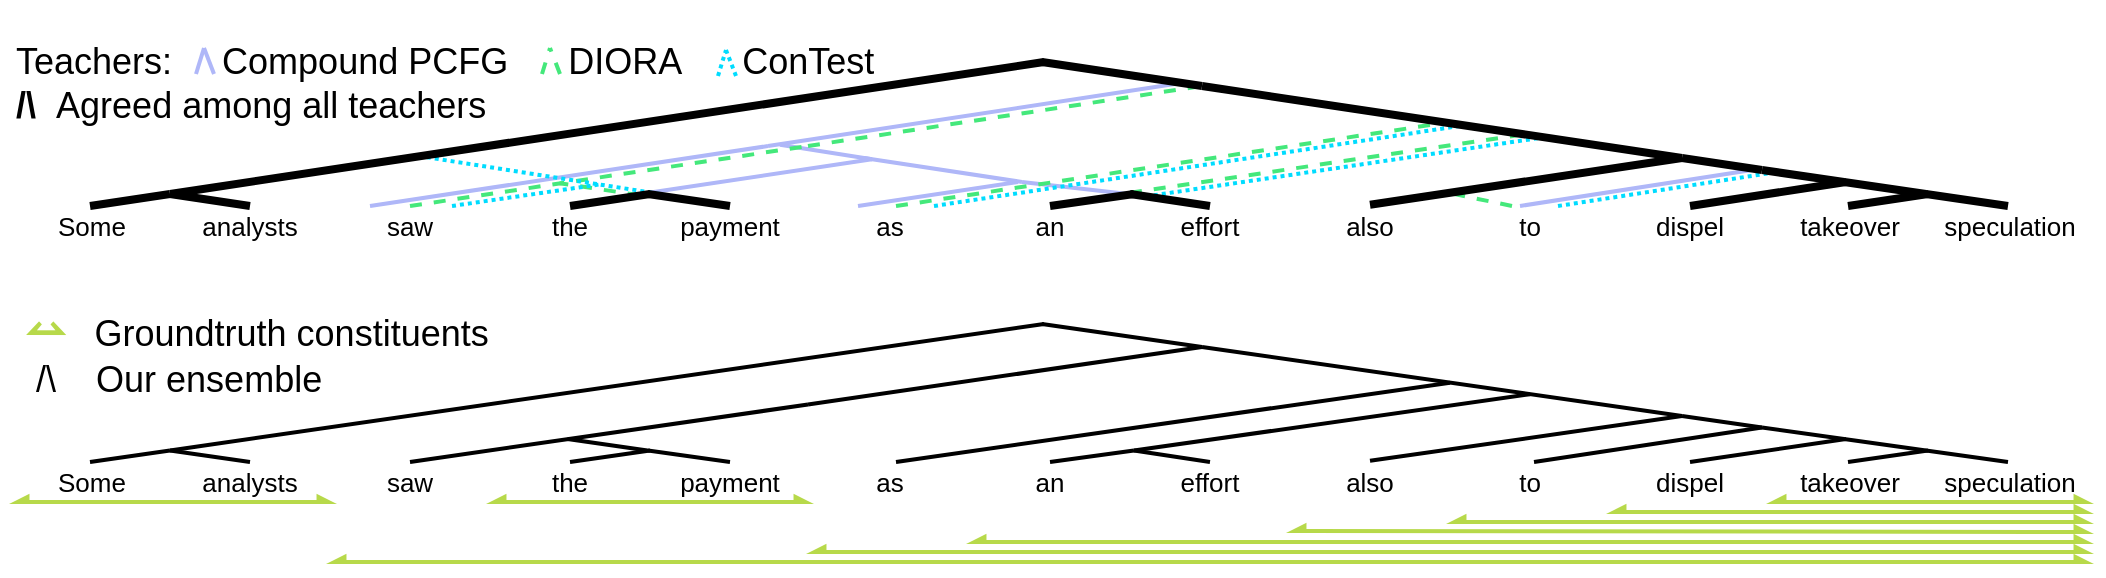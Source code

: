 <mxfile version="23.1.8" type="device">
  <diagram name="Page-1" id="5jwlC1-nUzxYW0pVRgor">
    <mxGraphModel dx="1450" dy="574" grid="0" gridSize="10" guides="1" tooltips="1" connect="1" arrows="1" fold="1" page="0" pageScale="1" pageWidth="150" pageHeight="100" math="0" shadow="0">
      <root>
        <mxCell id="0" />
        <mxCell id="1" parent="0" />
        <mxCell id="2VZB6rV9Qvf97vIHL61_-299" value="Some" style="rhombus;whiteSpace=wrap;html=1;strokeColor=none;fillColor=none;fontColor=#000000;fontSize=13;strokeWidth=1;" parent="1" vertex="1">
          <mxGeometry x="1" y="120" width="80" height="20" as="geometry" />
        </mxCell>
        <mxCell id="2VZB6rV9Qvf97vIHL61_-300" value="analysts" style="rhombus;whiteSpace=wrap;html=1;strokeColor=none;fillColor=none;fontColor=#000000;fontSize=13;strokeWidth=1;" parent="1" vertex="1">
          <mxGeometry x="80" y="120" width="80" height="20" as="geometry" />
        </mxCell>
        <mxCell id="2VZB6rV9Qvf97vIHL61_-301" value="saw" style="rhombus;whiteSpace=wrap;html=1;strokeColor=none;fillColor=none;fontColor=#000000;fontSize=13;" parent="1" vertex="1">
          <mxGeometry x="160" y="120" width="80" height="20" as="geometry" />
        </mxCell>
        <mxCell id="2VZB6rV9Qvf97vIHL61_-302" value="the" style="rhombus;whiteSpace=wrap;html=1;strokeColor=none;fillColor=none;fontColor=#000000;fontSize=13;" parent="1" vertex="1">
          <mxGeometry x="240" y="120" width="80" height="20" as="geometry" />
        </mxCell>
        <mxCell id="2VZB6rV9Qvf97vIHL61_-303" value="payment" style="rhombus;whiteSpace=wrap;html=1;strokeColor=none;fillColor=none;fontColor=#000000;fontSize=13;" parent="1" vertex="1">
          <mxGeometry x="320" y="120" width="80" height="20" as="geometry" />
        </mxCell>
        <mxCell id="2VZB6rV9Qvf97vIHL61_-304" value="as" style="rhombus;whiteSpace=wrap;html=1;strokeColor=none;fillColor=none;fontColor=#000000;fontSize=13;" parent="1" vertex="1">
          <mxGeometry x="400" y="120" width="80" height="20" as="geometry" />
        </mxCell>
        <mxCell id="2VZB6rV9Qvf97vIHL61_-305" value="an" style="rhombus;whiteSpace=wrap;html=1;strokeColor=none;fillColor=none;fontColor=#000000;fontSize=13;" parent="1" vertex="1">
          <mxGeometry x="480" y="120" width="80" height="20" as="geometry" />
        </mxCell>
        <mxCell id="2VZB6rV9Qvf97vIHL61_-306" value="effort" style="rhombus;whiteSpace=wrap;html=1;strokeColor=none;fillColor=none;fontColor=#000000;fontSize=13;" parent="1" vertex="1">
          <mxGeometry x="560" y="120" width="80" height="20" as="geometry" />
        </mxCell>
        <mxCell id="2VZB6rV9Qvf97vIHL61_-307" value="also" style="rhombus;whiteSpace=wrap;html=1;strokeColor=none;fillColor=none;fontColor=#000000;fontSize=13;" parent="1" vertex="1">
          <mxGeometry x="640" y="119" width="80" height="21" as="geometry" />
        </mxCell>
        <mxCell id="2VZB6rV9Qvf97vIHL61_-308" value="to" style="rhombus;whiteSpace=wrap;html=1;strokeColor=none;fillColor=none;fontColor=#000000;fontSize=13;" parent="1" vertex="1">
          <mxGeometry x="720" y="120" width="80" height="20" as="geometry" />
        </mxCell>
        <mxCell id="2VZB6rV9Qvf97vIHL61_-309" value="dispel" style="rhombus;whiteSpace=wrap;html=1;strokeColor=none;fillColor=none;fontColor=#000000;fontSize=13;" parent="1" vertex="1">
          <mxGeometry x="800" y="120" width="80" height="20" as="geometry" />
        </mxCell>
        <mxCell id="2VZB6rV9Qvf97vIHL61_-310" value="takeover" style="rhombus;whiteSpace=wrap;html=1;strokeColor=none;fillColor=none;fontColor=#000000;fontSize=13;" parent="1" vertex="1">
          <mxGeometry x="880" y="120" width="80" height="20" as="geometry" />
        </mxCell>
        <mxCell id="2VZB6rV9Qvf97vIHL61_-311" value="speculation" style="rhombus;whiteSpace=wrap;html=1;strokeColor=none;fillColor=none;fontColor=#000000;fontSize=13;" parent="1" vertex="1">
          <mxGeometry x="960" y="120" width="80" height="20" as="geometry" />
        </mxCell>
        <mxCell id="2VZB6rV9Qvf97vIHL61_-743" value="Some" style="rhombus;whiteSpace=wrap;html=1;strokeColor=none;fillColor=none;fontColor=#000000;fontSize=13;strokeWidth=1;" parent="1" vertex="1">
          <mxGeometry x="1" y="248" width="80" height="20" as="geometry" />
        </mxCell>
        <mxCell id="2VZB6rV9Qvf97vIHL61_-744" value="analysts" style="rhombus;whiteSpace=wrap;html=1;strokeColor=none;fillColor=none;fontColor=#000000;fontSize=13;strokeWidth=1;" parent="1" vertex="1">
          <mxGeometry x="80" y="248" width="80" height="20" as="geometry" />
        </mxCell>
        <mxCell id="2VZB6rV9Qvf97vIHL61_-818" style="rounded=0;orthogonalLoop=1;jettySize=auto;html=1;exitX=0;exitY=0.5;exitDx=0;exitDy=0;entryX=1;entryY=0.5;entryDx=0;entryDy=0;startArrow=async;startFill=1;endArrow=async;endFill=1;fillColor=#fff2cc;gradientColor=#ffd966;strokeColor=#B7D94A;strokeWidth=2;endSize=3;startSize=3;" parent="1" edge="1">
          <mxGeometry relative="1" as="geometry">
            <mxPoint x="160.0" y="298" as="sourcePoint" />
            <mxPoint x="1040" y="298" as="targetPoint" />
          </mxGeometry>
        </mxCell>
        <mxCell id="2VZB6rV9Qvf97vIHL61_-746" value="saw" style="rhombus;whiteSpace=wrap;html=1;strokeColor=none;fillColor=none;fontColor=#000000;fontSize=13;" parent="1" vertex="1">
          <mxGeometry x="160" y="248" width="80" height="20" as="geometry" />
        </mxCell>
        <mxCell id="2VZB6rV9Qvf97vIHL61_-810" style="rounded=0;orthogonalLoop=1;jettySize=auto;html=1;exitX=0;exitY=0.5;exitDx=0;exitDy=0;entryX=1;entryY=0.5;entryDx=0;entryDy=0;startArrow=async;startFill=1;endArrow=async;endFill=1;fillColor=#fff2cc;gradientColor=#ffd966;strokeColor=#B7D94A;strokeWidth=2;endSize=3;startSize=3;" parent="1" edge="1">
          <mxGeometry relative="1" as="geometry">
            <mxPoint x="240" y="268" as="sourcePoint" />
            <mxPoint x="400" y="268" as="targetPoint" />
          </mxGeometry>
        </mxCell>
        <mxCell id="2VZB6rV9Qvf97vIHL61_-747" value="the" style="rhombus;whiteSpace=wrap;html=1;strokeColor=none;fillColor=none;fontColor=#000000;fontSize=13;" parent="1" vertex="1">
          <mxGeometry x="240" y="248" width="80" height="20" as="geometry" />
        </mxCell>
        <mxCell id="2VZB6rV9Qvf97vIHL61_-748" value="payment" style="rhombus;whiteSpace=wrap;html=1;strokeColor=none;fillColor=none;fontColor=#000000;fontSize=13;" parent="1" vertex="1">
          <mxGeometry x="320" y="248" width="80" height="20" as="geometry" />
        </mxCell>
        <mxCell id="2VZB6rV9Qvf97vIHL61_-817" style="rounded=0;orthogonalLoop=1;jettySize=auto;html=1;exitX=0;exitY=0.5;exitDx=0;exitDy=0;entryX=1;entryY=0.5;entryDx=0;entryDy=0;startArrow=async;startFill=1;endArrow=async;endFill=1;fillColor=#fff2cc;gradientColor=#ffd966;strokeColor=#B7D94A;strokeWidth=2;endSize=3;startSize=3;" parent="1" edge="1">
          <mxGeometry relative="1" as="geometry">
            <mxPoint x="400.0" y="293" as="sourcePoint" />
            <mxPoint x="1040" y="293" as="targetPoint" />
          </mxGeometry>
        </mxCell>
        <mxCell id="2VZB6rV9Qvf97vIHL61_-750" value="as" style="rhombus;whiteSpace=wrap;html=1;strokeColor=none;fillColor=none;fontColor=#000000;fontSize=13;" parent="1" vertex="1">
          <mxGeometry x="400" y="248" width="80" height="20" as="geometry" />
        </mxCell>
        <mxCell id="2VZB6rV9Qvf97vIHL61_-816" style="rounded=0;orthogonalLoop=1;jettySize=auto;html=1;exitX=0;exitY=0.5;exitDx=0;exitDy=0;entryX=1;entryY=0.5;entryDx=0;entryDy=0;startArrow=async;startFill=1;endArrow=async;endFill=1;fillColor=#fff2cc;gradientColor=#ffd966;strokeColor=#B7D94A;strokeWidth=2;endSize=3;startSize=3;" parent="1" edge="1">
          <mxGeometry relative="1" as="geometry">
            <mxPoint x="480" y="288" as="sourcePoint" />
            <mxPoint x="1040" y="288" as="targetPoint" />
          </mxGeometry>
        </mxCell>
        <mxCell id="2VZB6rV9Qvf97vIHL61_-751" value="an" style="rhombus;whiteSpace=wrap;html=1;strokeColor=none;fillColor=none;fontColor=#000000;fontSize=13;" parent="1" vertex="1">
          <mxGeometry x="480" y="248" width="80" height="20" as="geometry" />
        </mxCell>
        <mxCell id="2VZB6rV9Qvf97vIHL61_-752" value="effort" style="rhombus;whiteSpace=wrap;html=1;strokeColor=none;fillColor=none;fontColor=#000000;fontSize=13;" parent="1" vertex="1">
          <mxGeometry x="560" y="248" width="80" height="20" as="geometry" />
        </mxCell>
        <mxCell id="2VZB6rV9Qvf97vIHL61_-815" style="rounded=0;orthogonalLoop=1;jettySize=auto;html=1;exitX=0;exitY=0.5;exitDx=0;exitDy=0;entryX=1;entryY=0.5;entryDx=0;entryDy=0;startArrow=async;startFill=1;endArrow=async;endFill=1;strokeWidth=2;fillColor=#fff2cc;gradientColor=#ffd966;strokeColor=#B7D94A;endSize=3;startSize=3;" parent="1" edge="1">
          <mxGeometry relative="1" as="geometry">
            <mxPoint x="640.0" y="282.5" as="sourcePoint" />
            <mxPoint x="1040.0" y="283" as="targetPoint" />
          </mxGeometry>
        </mxCell>
        <mxCell id="2VZB6rV9Qvf97vIHL61_-753" value="also" style="rhombus;whiteSpace=wrap;html=1;strokeColor=none;fillColor=none;fontColor=#000000;fontSize=13;" parent="1" vertex="1">
          <mxGeometry x="640" y="247" width="80" height="21" as="geometry" />
        </mxCell>
        <mxCell id="2VZB6rV9Qvf97vIHL61_-814" style="rounded=0;orthogonalLoop=1;jettySize=auto;html=1;exitX=0;exitY=0.5;exitDx=0;exitDy=0;entryX=1;entryY=0.5;entryDx=0;entryDy=0;startArrow=async;startFill=1;endArrow=async;endFill=1;fillColor=#fff2cc;gradientColor=#ffd966;strokeColor=#B7D94A;strokeWidth=2;endSize=3;startSize=3;" parent="1" edge="1">
          <mxGeometry relative="1" as="geometry">
            <mxPoint x="720.0" y="278" as="sourcePoint" />
            <mxPoint x="1040.0" y="278" as="targetPoint" />
          </mxGeometry>
        </mxCell>
        <mxCell id="2VZB6rV9Qvf97vIHL61_-756" value="to" style="rhombus;whiteSpace=wrap;html=1;strokeColor=none;fillColor=none;fontColor=#000000;fontSize=13;" parent="1" vertex="1">
          <mxGeometry x="720" y="248" width="80" height="20" as="geometry" />
        </mxCell>
        <mxCell id="2VZB6rV9Qvf97vIHL61_-813" style="rounded=0;orthogonalLoop=1;jettySize=auto;html=1;exitX=0;exitY=0.5;exitDx=0;exitDy=0;entryX=1;entryY=0.5;entryDx=0;entryDy=0;startArrow=async;startFill=1;endArrow=async;endFill=1;strokeWidth=2;fillColor=#fff2cc;gradientColor=#ffd966;strokeColor=#B7D94A;endSize=3;startSize=3;" parent="1" edge="1">
          <mxGeometry relative="1" as="geometry">
            <mxPoint x="800.0" y="273" as="sourcePoint" />
            <mxPoint x="1040.0" y="273" as="targetPoint" />
          </mxGeometry>
        </mxCell>
        <mxCell id="2VZB6rV9Qvf97vIHL61_-757" value="dispel" style="rhombus;whiteSpace=wrap;html=1;strokeColor=none;fillColor=none;fontColor=#000000;fontSize=13;" parent="1" vertex="1">
          <mxGeometry x="800" y="248" width="80" height="20" as="geometry" />
        </mxCell>
        <mxCell id="2VZB6rV9Qvf97vIHL61_-758" value="takeover" style="rhombus;whiteSpace=wrap;html=1;strokeColor=none;fillColor=none;fontColor=#000000;fontSize=13;" parent="1" vertex="1">
          <mxGeometry x="880" y="248" width="80" height="20" as="geometry" />
        </mxCell>
        <mxCell id="2VZB6rV9Qvf97vIHL61_-759" value="speculation" style="rhombus;whiteSpace=wrap;html=1;strokeColor=none;fillColor=none;fontColor=#000000;fontSize=13;" parent="1" vertex="1">
          <mxGeometry x="960" y="248" width="80" height="20" as="geometry" />
        </mxCell>
        <mxCell id="2VZB6rV9Qvf97vIHL61_-811" style="rounded=0;orthogonalLoop=1;jettySize=auto;html=1;exitX=0;exitY=0.5;exitDx=0;exitDy=0;entryX=1;entryY=0.5;entryDx=0;entryDy=0;startArrow=async;startFill=1;endArrow=async;endFill=1;fillColor=#fff2cc;gradientColor=#ffd966;strokeColor=#B7D94A;strokeWidth=2;endSize=3;startSize=3;" parent="1" edge="1">
          <mxGeometry relative="1" as="geometry">
            <mxPoint x="1.5" y="268" as="sourcePoint" />
            <mxPoint x="161.5" y="268" as="targetPoint" />
          </mxGeometry>
        </mxCell>
        <mxCell id="2VZB6rV9Qvf97vIHL61_-812" style="rounded=0;orthogonalLoop=1;jettySize=auto;html=1;exitX=0;exitY=0.5;exitDx=0;exitDy=0;entryX=1;entryY=0.5;entryDx=0;entryDy=0;startArrow=async;startFill=1;endArrow=async;endFill=1;fillColor=#fff2cc;gradientColor=#ffd966;strokeColor=#B7D94A;strokeWidth=2;endSize=3;startSize=3;" parent="1" edge="1">
          <mxGeometry relative="1" as="geometry">
            <mxPoint x="880" y="268" as="sourcePoint" />
            <mxPoint x="1040" y="268" as="targetPoint" />
          </mxGeometry>
        </mxCell>
        <mxCell id="2VZB6rV9Qvf97vIHL61_-819" value="Teachers:&amp;nbsp; &amp;nbsp; &amp;nbsp;Compound PCFG&amp;nbsp; &amp;nbsp; &amp;nbsp; DIORA&amp;nbsp; &amp;nbsp; &amp;nbsp; ConTest&lt;br style=&quot;font-size: 18px;&quot;&gt;&lt;b style=&quot;font-size: 18px;&quot;&gt;/\&lt;/b&gt;&lt;span style=&quot;font-size: 18px;&quot;&gt;&lt;span style=&quot;font-size: 18px;&quot;&gt;&amp;nbsp;&amp;nbsp;&lt;/span&gt;&lt;/span&gt;Agreed among all teachers" style="rounded=0;whiteSpace=wrap;html=1;align=left;strokeColor=none;fontSize=18;" parent="1" vertex="1">
          <mxGeometry x="1" y="17" width="902" height="84" as="geometry" />
        </mxCell>
        <mxCell id="2VZB6rV9Qvf97vIHL61_-820" value="&amp;nbsp;&lt;font color=&quot;#b7d94a&quot; style=&quot;font-size: 24px;&quot;&gt;&lt;b style=&quot;&quot;&gt;⥎&lt;/b&gt;&lt;/font&gt;&lt;span style=&quot;font-size: 18px;&quot;&gt;&lt;span style=&quot;font-size: 18px;&quot;&gt;&amp;nbsp;&amp;nbsp;&amp;nbsp;&lt;/span&gt;&lt;/span&gt;Groundtruth constituents&lt;br&gt;&amp;nbsp;&amp;nbsp;/\&lt;span style=&quot;border-color: var(--border-color);&quot;&gt;&amp;nbsp;&amp;nbsp;&amp;nbsp;&amp;nbsp;&lt;/span&gt;Our ensemble" style="rounded=0;whiteSpace=wrap;html=1;align=left;strokeColor=none;fontSize=18;" parent="1" vertex="1">
          <mxGeometry x="1" y="161" width="431" height="63" as="geometry" />
        </mxCell>
        <mxCell id="2VZB6rV9Qvf97vIHL61_-470" style="rounded=0;orthogonalLoop=1;jettySize=auto;html=1;exitX=0.5;exitY=0;exitDx=0;exitDy=0;entryX=0.5;entryY=0;entryDx=0;entryDy=0;endArrow=none;endFill=0;strokeColor=#afb7f8;strokeWidth=2;" parent="1" edge="1">
          <mxGeometry relative="1" as="geometry">
            <mxPoint x="180.0" y="120" as="sourcePoint" />
            <mxPoint x="379.0" y="90" as="targetPoint" />
          </mxGeometry>
        </mxCell>
        <mxCell id="2VZB6rV9Qvf97vIHL61_-455" style="rounded=0;orthogonalLoop=1;jettySize=auto;html=1;exitX=0.5;exitY=0;exitDx=0;exitDy=0;entryX=0.5;entryY=0;entryDx=0;entryDy=0;endArrow=none;endFill=0;strokeColor=#afb7f8;strokeWidth=2;" parent="1" edge="1">
          <mxGeometry relative="1" as="geometry">
            <mxPoint x="424.0" y="120" as="sourcePoint" />
            <mxPoint x="504.0" y="108" as="targetPoint" />
          </mxGeometry>
        </mxCell>
        <mxCell id="2VZB6rV9Qvf97vIHL61_-482" style="rounded=0;orthogonalLoop=1;jettySize=auto;html=1;exitX=0.5;exitY=0;exitDx=0;exitDy=0;endArrow=none;endFill=0;strokeColor=#afb7f8;strokeWidth=2;" parent="1" edge="1">
          <mxGeometry relative="1" as="geometry">
            <mxPoint x="755" y="120" as="sourcePoint" />
            <mxPoint x="875" y="101.4" as="targetPoint" />
          </mxGeometry>
        </mxCell>
        <mxCell id="2VZB6rV9Qvf97vIHL61_-593" style="rounded=0;orthogonalLoop=1;jettySize=auto;html=1;strokeColor=#44e87b;endArrow=none;endFill=0;strokeWidth=2;dashed=1;" parent="1" edge="1">
          <mxGeometry relative="1" as="geometry">
            <mxPoint x="751" y="120" as="sourcePoint" />
            <mxPoint x="719" y="113.4" as="targetPoint" />
          </mxGeometry>
        </mxCell>
        <mxCell id="2VZB6rV9Qvf97vIHL61_-456" style="rounded=0;orthogonalLoop=1;jettySize=auto;html=1;entryX=0.5;entryY=0;entryDx=0;entryDy=0;endArrow=none;endFill=0;strokeColor=#afb7f8;strokeWidth=2;" parent="1" edge="1">
          <mxGeometry relative="1" as="geometry">
            <mxPoint x="559" y="114.0" as="sourcePoint" />
            <mxPoint x="506.0" y="108" as="targetPoint" />
          </mxGeometry>
        </mxCell>
        <mxCell id="2VZB6rV9Qvf97vIHL61_-465" style="rounded=0;orthogonalLoop=1;jettySize=auto;html=1;exitX=0;exitY=0.5;exitDx=0;exitDy=0;entryX=0.5;entryY=0;entryDx=0;entryDy=0;endArrow=none;endFill=0;strokeColor=#afb7f8;strokeWidth=2;" parent="1" edge="1">
          <mxGeometry relative="1" as="geometry">
            <mxPoint x="311.0" y="114.6" as="sourcePoint" />
            <mxPoint x="431.0" y="96.6" as="targetPoint" />
          </mxGeometry>
        </mxCell>
        <mxCell id="2VZB6rV9Qvf97vIHL61_-466" style="rounded=0;orthogonalLoop=1;jettySize=auto;html=1;exitX=1;exitY=0.5;exitDx=0;exitDy=0;entryX=0.5;entryY=0;entryDx=0;entryDy=0;endArrow=none;endFill=0;strokeColor=#afb7f8;strokeWidth=2;" parent="1" edge="1">
          <mxGeometry relative="1" as="geometry">
            <mxPoint x="506.0" y="108" as="sourcePoint" />
            <mxPoint x="427.0" y="96" as="targetPoint" />
          </mxGeometry>
        </mxCell>
        <mxCell id="2VZB6rV9Qvf97vIHL61_-471" style="rounded=0;orthogonalLoop=1;jettySize=auto;html=1;exitX=1;exitY=0.5;exitDx=0;exitDy=0;endArrow=none;endFill=0;strokeColor=#afb7f8;strokeWidth=2;" parent="1" edge="1">
          <mxGeometry relative="1" as="geometry">
            <mxPoint x="431.0" y="96.6" as="sourcePoint" />
            <mxPoint x="385.0" y="89.4" as="targetPoint" />
          </mxGeometry>
        </mxCell>
        <mxCell id="2VZB6rV9Qvf97vIHL61_-507" style="rounded=0;orthogonalLoop=1;jettySize=auto;html=1;endArrow=none;endFill=0;strokeColor=#afb7f8;strokeWidth=2;" parent="1" edge="1">
          <mxGeometry relative="1" as="geometry">
            <mxPoint x="379.0" y="90" as="sourcePoint" />
            <mxPoint x="584" y="58.8" as="targetPoint" />
          </mxGeometry>
        </mxCell>
        <mxCell id="2VZB6rV9Qvf97vIHL61_-563" style="rounded=0;orthogonalLoop=1;jettySize=auto;html=1;exitX=0.5;exitY=0;exitDx=0;exitDy=0;entryX=0.5;entryY=0;entryDx=0;entryDy=0;endArrow=none;endFill=0;strokeColor=#44e87b;strokeWidth=2;dashed=1;" parent="1" edge="1">
          <mxGeometry relative="1" as="geometry">
            <mxPoint x="200.0" y="120" as="sourcePoint" />
            <mxPoint x="399.0" y="90" as="targetPoint" />
          </mxGeometry>
        </mxCell>
        <mxCell id="2VZB6rV9Qvf97vIHL61_-565" style="rounded=0;orthogonalLoop=1;jettySize=auto;html=1;exitX=0.5;exitY=0;exitDx=0;exitDy=0;entryX=0.5;entryY=0;entryDx=0;entryDy=0;endArrow=none;endFill=0;strokeColor=#000000;strokeWidth=4;" parent="1" edge="1">
          <mxGeometry relative="1" as="geometry">
            <mxPoint x="680" y="119.4" as="sourcePoint" />
            <mxPoint x="836" y="96" as="targetPoint" />
          </mxGeometry>
        </mxCell>
        <mxCell id="2VZB6rV9Qvf97vIHL61_-568" style="rounded=0;orthogonalLoop=1;jettySize=auto;html=1;exitX=0;exitY=0.5;exitDx=0;exitDy=0;entryX=0.5;entryY=0;entryDx=0;entryDy=0;endArrow=none;endFill=0;strokeColor=#000000;strokeWidth=4;" parent="1" edge="1">
          <mxGeometry relative="1" as="geometry">
            <mxPoint x="40" y="120" as="sourcePoint" />
            <mxPoint x="80" y="114.0" as="targetPoint" />
          </mxGeometry>
        </mxCell>
        <mxCell id="2VZB6rV9Qvf97vIHL61_-569" style="rounded=0;orthogonalLoop=1;jettySize=auto;html=1;exitX=1;exitY=0.5;exitDx=0;exitDy=0;entryX=0.5;entryY=0;entryDx=0;entryDy=0;endArrow=none;endFill=0;strokeColor=#000000;strokeWidth=4;" parent="1" edge="1">
          <mxGeometry relative="1" as="geometry">
            <mxPoint x="120.0" y="120" as="sourcePoint" />
            <mxPoint x="80" y="114.0" as="targetPoint" />
          </mxGeometry>
        </mxCell>
        <mxCell id="2VZB6rV9Qvf97vIHL61_-578" style="rounded=0;orthogonalLoop=1;jettySize=auto;html=1;exitX=1;exitY=0.5;exitDx=0;exitDy=0;entryX=1;entryY=0.5;entryDx=0;entryDy=0;endArrow=none;endFill=0;strokeColor=#000000;strokeWidth=4;" parent="1" edge="1">
          <mxGeometry relative="1" as="geometry">
            <mxPoint x="999" y="120" as="sourcePoint" />
            <mxPoint x="958.0" y="114.0" as="targetPoint" />
          </mxGeometry>
        </mxCell>
        <mxCell id="2VZB6rV9Qvf97vIHL61_-579" style="rounded=0;orthogonalLoop=1;jettySize=auto;html=1;exitX=0;exitY=0.5;exitDx=0;exitDy=0;entryX=0.5;entryY=0;entryDx=0;entryDy=0;endArrow=none;endFill=0;strokeColor=#000000;strokeWidth=4;" parent="1" edge="1">
          <mxGeometry relative="1" as="geometry">
            <mxPoint x="919" y="120" as="sourcePoint" />
            <mxPoint x="959" y="114.0" as="targetPoint" />
          </mxGeometry>
        </mxCell>
        <mxCell id="2VZB6rV9Qvf97vIHL61_-584" style="rounded=0;orthogonalLoop=1;jettySize=auto;html=1;entryX=0.5;entryY=0;entryDx=0;entryDy=0;endArrow=none;endFill=0;strokeColor=#44e87b;strokeWidth=2;dashed=1;" parent="1" edge="1">
          <mxGeometry relative="1" as="geometry">
            <mxPoint x="399.0" y="90" as="sourcePoint" />
            <mxPoint x="596" y="60" as="targetPoint" />
          </mxGeometry>
        </mxCell>
        <mxCell id="2VZB6rV9Qvf97vIHL61_-585" style="rounded=0;orthogonalLoop=1;jettySize=auto;html=1;exitX=1;exitY=0.5;exitDx=0;exitDy=0;entryX=0.5;entryY=0;entryDx=0;entryDy=0;endArrow=none;endFill=0;strokeColor=#000000;strokeWidth=4;" parent="1" edge="1">
          <mxGeometry relative="1" as="geometry">
            <mxPoint x="596" y="60" as="sourcePoint" />
            <mxPoint x="516" y="48" as="targetPoint" />
          </mxGeometry>
        </mxCell>
        <mxCell id="2VZB6rV9Qvf97vIHL61_-588" style="rounded=0;orthogonalLoop=1;jettySize=auto;html=1;exitX=1;exitY=0.5;exitDx=0;exitDy=0;entryX=0.5;entryY=0;entryDx=0;entryDy=0;endArrow=none;endFill=0;strokeColor=#44e87b;strokeWidth=2;dashed=1;" parent="1" edge="1">
          <mxGeometry relative="1" as="geometry">
            <mxPoint x="314.72" y="114.6" as="sourcePoint" />
            <mxPoint x="274.72" y="108.6" as="targetPoint" />
          </mxGeometry>
        </mxCell>
        <mxCell id="2VZB6rV9Qvf97vIHL61_-603" style="rounded=0;orthogonalLoop=1;jettySize=auto;html=1;entryX=0.5;entryY=0;entryDx=0;entryDy=0;endArrow=none;endFill=0;strokeColor=#44e87b;strokeWidth=2;dashed=1;" parent="1" edge="1">
          <mxGeometry relative="1" as="geometry">
            <mxPoint x="560" y="113.4" as="sourcePoint" />
            <mxPoint x="758" y="84" as="targetPoint" />
          </mxGeometry>
        </mxCell>
        <mxCell id="2VZB6rV9Qvf97vIHL61_-604" style="rounded=0;orthogonalLoop=1;jettySize=auto;html=1;exitX=0.5;exitY=0;exitDx=0;exitDy=0;endArrow=none;endFill=0;strokeColor=#44e87b;strokeWidth=2;dashed=1;" parent="1" edge="1">
          <mxGeometry relative="1" as="geometry">
            <mxPoint x="443.0" y="120" as="sourcePoint" />
            <mxPoint x="720" y="78" as="targetPoint" />
          </mxGeometry>
        </mxCell>
        <mxCell id="2VZB6rV9Qvf97vIHL61_-609" style="rounded=0;orthogonalLoop=1;jettySize=auto;html=1;endArrow=none;endFill=0;strokeColor=#00dcff;strokeWidth=2;dashed=1;dashPattern=1 1;" parent="1" edge="1">
          <mxGeometry relative="1" as="geometry">
            <mxPoint x="221.0" y="120" as="sourcePoint" />
            <mxPoint x="295.0" y="109.2" as="targetPoint" />
          </mxGeometry>
        </mxCell>
        <mxCell id="2VZB6rV9Qvf97vIHL61_-612" style="rounded=0;orthogonalLoop=1;jettySize=auto;html=1;exitX=1;exitY=0.5;exitDx=0;exitDy=0;endArrow=none;endFill=0;strokeColor=#00dcff;strokeWidth=2;dashed=1;dashPattern=1 1;" parent="1" edge="1">
          <mxGeometry relative="1" as="geometry">
            <mxPoint x="325.0" y="114.0" as="sourcePoint" />
            <mxPoint x="207.0" y="95.4" as="targetPoint" />
          </mxGeometry>
        </mxCell>
        <mxCell id="2VZB6rV9Qvf97vIHL61_-623" style="rounded=0;orthogonalLoop=1;jettySize=auto;html=1;endArrow=none;endFill=0;strokeColor=#00dcff;strokeWidth=2;dashed=1;dashPattern=1 1;" parent="1" edge="1">
          <mxGeometry relative="1" as="geometry">
            <mxPoint x="568" y="115.2" as="sourcePoint" />
            <mxPoint x="770" y="85.2" as="targetPoint" />
          </mxGeometry>
        </mxCell>
        <mxCell id="2VZB6rV9Qvf97vIHL61_-624" style="rounded=0;orthogonalLoop=1;jettySize=auto;html=1;exitX=0.5;exitY=0;exitDx=0;exitDy=0;endArrow=none;endFill=0;strokeColor=#00dcff;strokeWidth=2;dashed=1;dashPattern=1 1;" parent="1" edge="1">
          <mxGeometry relative="1" as="geometry">
            <mxPoint x="462.0" y="120" as="sourcePoint" />
            <mxPoint x="730" y="79.2" as="targetPoint" />
          </mxGeometry>
        </mxCell>
        <mxCell id="2VZB6rV9Qvf97vIHL61_-625" style="rounded=0;orthogonalLoop=1;jettySize=auto;html=1;exitX=0.5;exitY=0;exitDx=0;exitDy=0;endArrow=none;endFill=0;strokeColor=#00dcff;strokeWidth=2;dashed=1;dashPattern=1 1;" parent="1" edge="1">
          <mxGeometry relative="1" as="geometry">
            <mxPoint x="774" y="120" as="sourcePoint" />
            <mxPoint x="886" y="102.6" as="targetPoint" />
          </mxGeometry>
        </mxCell>
        <mxCell id="2VZB6rV9Qvf97vIHL61_-634" style="rounded=0;orthogonalLoop=1;jettySize=auto;html=1;exitX=1;exitY=0.5;exitDx=0;exitDy=0;entryX=0.5;entryY=0;entryDx=0;entryDy=0;endArrow=none;endFill=0;strokeColor=#000000;strokeWidth=4;" parent="1" edge="1">
          <mxGeometry relative="1" as="geometry">
            <mxPoint x="600" y="120" as="sourcePoint" />
            <mxPoint x="560" y="114.0" as="targetPoint" />
          </mxGeometry>
        </mxCell>
        <mxCell id="2VZB6rV9Qvf97vIHL61_-635" style="rounded=0;orthogonalLoop=1;jettySize=auto;html=1;exitX=0;exitY=0.5;exitDx=0;exitDy=0;endArrow=none;endFill=0;strokeColor=#000000;strokeWidth=4;" parent="1" edge="1">
          <mxGeometry relative="1" as="geometry">
            <mxPoint x="520" y="120" as="sourcePoint" />
            <mxPoint x="562" y="114.0" as="targetPoint" />
          </mxGeometry>
        </mxCell>
        <mxCell id="2VZB6rV9Qvf97vIHL61_-636" style="rounded=0;orthogonalLoop=1;jettySize=auto;html=1;exitX=0.5;exitY=0;exitDx=0;exitDy=0;endArrow=none;endFill=0;strokeColor=#000000;strokeWidth=4;" parent="1" edge="1">
          <mxGeometry relative="1" as="geometry">
            <mxPoint x="840" y="120" as="sourcePoint" />
            <mxPoint x="918" y="108" as="targetPoint" />
          </mxGeometry>
        </mxCell>
        <mxCell id="2VZB6rV9Qvf97vIHL61_-637" style="rounded=0;orthogonalLoop=1;jettySize=auto;html=1;exitX=1;exitY=0.5;exitDx=0;exitDy=0;endArrow=none;endFill=0;strokeColor=#000000;strokeWidth=4;" parent="1" edge="1">
          <mxGeometry relative="1" as="geometry">
            <mxPoint x="958.0" y="114.0" as="sourcePoint" />
            <mxPoint x="917" y="108" as="targetPoint" />
          </mxGeometry>
        </mxCell>
        <mxCell id="2VZB6rV9Qvf97vIHL61_-640" style="rounded=0;orthogonalLoop=1;jettySize=auto;html=1;exitX=1;exitY=0.5;exitDx=0;exitDy=0;endArrow=none;endFill=0;strokeColor=#000000;strokeWidth=4;" parent="1" edge="1">
          <mxGeometry relative="1" as="geometry">
            <mxPoint x="917" y="108" as="sourcePoint" />
            <mxPoint x="876" y="102" as="targetPoint" />
          </mxGeometry>
        </mxCell>
        <mxCell id="2VZB6rV9Qvf97vIHL61_-641" style="rounded=0;orthogonalLoop=1;jettySize=auto;html=1;exitX=1;exitY=0.5;exitDx=0;exitDy=0;entryX=0.5;entryY=0;entryDx=0;entryDy=0;endArrow=none;endFill=0;strokeColor=#000000;strokeWidth=4;" parent="1" edge="1">
          <mxGeometry relative="1" as="geometry">
            <mxPoint x="876" y="102" as="sourcePoint" />
            <mxPoint x="836" y="96" as="targetPoint" />
          </mxGeometry>
        </mxCell>
        <mxCell id="2VZB6rV9Qvf97vIHL61_-643" style="rounded=0;orthogonalLoop=1;jettySize=auto;html=1;exitX=1;exitY=0.5;exitDx=0;exitDy=0;entryX=0.5;entryY=0;entryDx=0;entryDy=0;endArrow=none;endFill=0;strokeColor=#000000;strokeWidth=4;" parent="1" edge="1">
          <mxGeometry relative="1" as="geometry">
            <mxPoint x="836" y="96" as="sourcePoint" />
            <mxPoint x="596" y="60" as="targetPoint" />
          </mxGeometry>
        </mxCell>
        <mxCell id="2VZB6rV9Qvf97vIHL61_-644" style="rounded=0;orthogonalLoop=1;jettySize=auto;html=1;exitX=0;exitY=0.5;exitDx=0;exitDy=0;entryX=0.5;entryY=0;entryDx=0;entryDy=0;endArrow=none;endFill=0;strokeColor=#000000;strokeWidth=4;" parent="1" edge="1">
          <mxGeometry relative="1" as="geometry">
            <mxPoint x="280.0" y="120" as="sourcePoint" />
            <mxPoint x="320.0" y="114.0" as="targetPoint" />
          </mxGeometry>
        </mxCell>
        <mxCell id="2VZB6rV9Qvf97vIHL61_-645" style="rounded=0;orthogonalLoop=1;jettySize=auto;html=1;exitX=1;exitY=0.5;exitDx=0;exitDy=0;endArrow=none;endFill=0;strokeColor=#000000;strokeWidth=4;" parent="1" edge="1">
          <mxGeometry relative="1" as="geometry">
            <mxPoint x="360.0" y="120" as="sourcePoint" />
            <mxPoint x="319.0" y="114.0" as="targetPoint" />
          </mxGeometry>
        </mxCell>
        <mxCell id="2VZB6rV9Qvf97vIHL61_-646" style="rounded=0;orthogonalLoop=1;jettySize=auto;html=1;exitX=0.5;exitY=0;exitDx=0;exitDy=0;endArrow=none;endFill=0;strokeColor=#000000;strokeWidth=4;" parent="1" edge="1">
          <mxGeometry relative="1" as="geometry">
            <mxPoint x="80.0" y="114.0" as="sourcePoint" />
            <mxPoint x="517" y="48" as="targetPoint" />
          </mxGeometry>
        </mxCell>
        <mxCell id="dquh4pJukZl_PqppRF8x-4" style="rounded=0;orthogonalLoop=1;jettySize=auto;html=1;endArrow=none;endFill=0;strokeColor=#44E87B;strokeWidth=2;dashed=1;" parent="1" edge="1">
          <mxGeometry relative="1" as="geometry">
            <mxPoint x="266" y="54" as="sourcePoint" />
            <mxPoint x="270" y="41" as="targetPoint" />
          </mxGeometry>
        </mxCell>
        <mxCell id="dquh4pJukZl_PqppRF8x-5" style="rounded=0;orthogonalLoop=1;jettySize=auto;html=1;endArrow=none;endFill=0;strokeColor=#44E87B;strokeWidth=2;dashed=1;" parent="1" edge="1">
          <mxGeometry relative="1" as="geometry">
            <mxPoint x="275" y="54" as="sourcePoint" />
            <mxPoint x="270" y="41" as="targetPoint" />
          </mxGeometry>
        </mxCell>
        <mxCell id="dquh4pJukZl_PqppRF8x-6" style="rounded=0;orthogonalLoop=1;jettySize=auto;html=1;endArrow=none;endFill=0;strokeColor=#00dcff;strokeWidth=2;dashed=1;dashPattern=1 1;" parent="1" edge="1">
          <mxGeometry relative="1" as="geometry">
            <mxPoint x="354" y="55" as="sourcePoint" />
            <mxPoint x="358" y="42" as="targetPoint" />
          </mxGeometry>
        </mxCell>
        <mxCell id="dquh4pJukZl_PqppRF8x-7" style="rounded=0;orthogonalLoop=1;jettySize=auto;html=1;endArrow=none;endFill=0;strokeColor=#00dcff;strokeWidth=2;dashed=1;dashPattern=1 1;" parent="1" edge="1">
          <mxGeometry relative="1" as="geometry">
            <mxPoint x="363" y="55" as="sourcePoint" />
            <mxPoint x="358" y="42" as="targetPoint" />
          </mxGeometry>
        </mxCell>
        <mxCell id="dquh4pJukZl_PqppRF8x-8" style="rounded=0;orthogonalLoop=1;jettySize=auto;html=1;endArrow=none;endFill=0;strokeColor=#afb7f8;strokeWidth=2;" parent="1" edge="1">
          <mxGeometry relative="1" as="geometry">
            <mxPoint x="93" y="54" as="sourcePoint" />
            <mxPoint x="97" y="41" as="targetPoint" />
          </mxGeometry>
        </mxCell>
        <mxCell id="dquh4pJukZl_PqppRF8x-9" style="rounded=0;orthogonalLoop=1;jettySize=auto;html=1;endArrow=none;endFill=0;strokeColor=#afb7f8;strokeWidth=2;" parent="1" edge="1">
          <mxGeometry relative="1" as="geometry">
            <mxPoint x="102" y="54" as="sourcePoint" />
            <mxPoint x="97" y="41" as="targetPoint" />
          </mxGeometry>
        </mxCell>
        <mxCell id="dquh4pJukZl_PqppRF8x-11" value="" style="group" parent="1" vertex="1" connectable="0">
          <mxGeometry x="40" y="179" width="959" height="69" as="geometry" />
        </mxCell>
        <mxCell id="2VZB6rV9Qvf97vIHL61_-772" style="rounded=0;orthogonalLoop=1;jettySize=auto;html=1;exitX=1;exitY=0.5;exitDx=0;exitDy=0;entryX=0.5;entryY=0;entryDx=0;entryDy=0;endArrow=none;endFill=0;strokeColor=#000000;strokeWidth=2;" parent="dquh4pJukZl_PqppRF8x-11" edge="1">
          <mxGeometry relative="1" as="geometry">
            <mxPoint x="556" y="11.5" as="sourcePoint" />
            <mxPoint x="476.0" as="targetPoint" />
          </mxGeometry>
        </mxCell>
        <mxCell id="dquh4pJukZl_PqppRF8x-10" value="" style="group" parent="dquh4pJukZl_PqppRF8x-11" vertex="1" connectable="0">
          <mxGeometry width="959" height="69" as="geometry" />
        </mxCell>
        <mxCell id="2VZB6rV9Qvf97vIHL61_-754" style="rounded=0;orthogonalLoop=1;jettySize=auto;html=1;exitX=0.5;exitY=0;exitDx=0;exitDy=0;endArrow=none;endFill=0;strokeColor=#000000;strokeWidth=2;" parent="dquh4pJukZl_PqppRF8x-10" edge="1">
          <mxGeometry relative="1" as="geometry">
            <mxPoint x="722" y="69" as="sourcePoint" />
            <mxPoint x="836" y="51.75" as="targetPoint" />
          </mxGeometry>
        </mxCell>
        <mxCell id="2VZB6rV9Qvf97vIHL61_-765" style="rounded=0;orthogonalLoop=1;jettySize=auto;html=1;exitX=0.5;exitY=0;exitDx=0;exitDy=0;entryX=0.5;entryY=0;entryDx=0;entryDy=0;endArrow=none;endFill=0;strokeColor=#000000;strokeWidth=2;" parent="dquh4pJukZl_PqppRF8x-10" edge="1">
          <mxGeometry relative="1" as="geometry">
            <mxPoint x="160.0" y="69" as="sourcePoint" />
            <mxPoint x="359.0" y="40.25" as="targetPoint" />
          </mxGeometry>
        </mxCell>
        <mxCell id="2VZB6rV9Qvf97vIHL61_-766" style="rounded=0;orthogonalLoop=1;jettySize=auto;html=1;exitX=0.5;exitY=0;exitDx=0;exitDy=0;entryX=0.5;entryY=0;entryDx=0;entryDy=0;endArrow=none;endFill=0;strokeColor=#000000;strokeWidth=2;" parent="dquh4pJukZl_PqppRF8x-10" edge="1">
          <mxGeometry relative="1" as="geometry">
            <mxPoint x="640" y="68.425" as="sourcePoint" />
            <mxPoint x="796" y="46" as="targetPoint" />
          </mxGeometry>
        </mxCell>
        <mxCell id="2VZB6rV9Qvf97vIHL61_-767" style="rounded=0;orthogonalLoop=1;jettySize=auto;html=1;exitX=0;exitY=0.5;exitDx=0;exitDy=0;entryX=0.5;entryY=0;entryDx=0;entryDy=0;endArrow=none;endFill=0;strokeColor=#000000;strokeWidth=2;" parent="dquh4pJukZl_PqppRF8x-10" edge="1">
          <mxGeometry relative="1" as="geometry">
            <mxPoint y="69" as="sourcePoint" />
            <mxPoint x="40" y="63.25" as="targetPoint" />
          </mxGeometry>
        </mxCell>
        <mxCell id="2VZB6rV9Qvf97vIHL61_-768" style="rounded=0;orthogonalLoop=1;jettySize=auto;html=1;exitX=1;exitY=0.5;exitDx=0;exitDy=0;entryX=0.5;entryY=0;entryDx=0;entryDy=0;endArrow=none;endFill=0;strokeColor=#000000;strokeWidth=2;" parent="dquh4pJukZl_PqppRF8x-10" edge="1">
          <mxGeometry relative="1" as="geometry">
            <mxPoint x="80.0" y="69" as="sourcePoint" />
            <mxPoint x="40" y="63.25" as="targetPoint" />
          </mxGeometry>
        </mxCell>
        <mxCell id="2VZB6rV9Qvf97vIHL61_-769" style="rounded=0;orthogonalLoop=1;jettySize=auto;html=1;exitX=1;exitY=0.5;exitDx=0;exitDy=0;entryX=1;entryY=0.5;entryDx=0;entryDy=0;endArrow=none;endFill=0;strokeColor=#000000;strokeWidth=2;" parent="dquh4pJukZl_PqppRF8x-10" edge="1">
          <mxGeometry relative="1" as="geometry">
            <mxPoint x="959" y="69" as="sourcePoint" />
            <mxPoint x="918.0" y="63.25" as="targetPoint" />
          </mxGeometry>
        </mxCell>
        <mxCell id="2VZB6rV9Qvf97vIHL61_-770" style="rounded=0;orthogonalLoop=1;jettySize=auto;html=1;exitX=0;exitY=0.5;exitDx=0;exitDy=0;entryX=0.5;entryY=0;entryDx=0;entryDy=0;endArrow=none;endFill=0;strokeColor=#000000;strokeWidth=2;" parent="dquh4pJukZl_PqppRF8x-10" edge="1">
          <mxGeometry relative="1" as="geometry">
            <mxPoint x="879" y="69" as="sourcePoint" />
            <mxPoint x="919" y="63.25" as="targetPoint" />
          </mxGeometry>
        </mxCell>
        <mxCell id="2VZB6rV9Qvf97vIHL61_-771" style="rounded=0;orthogonalLoop=1;jettySize=auto;html=1;entryX=0.5;entryY=0;entryDx=0;entryDy=0;endArrow=none;endFill=0;strokeColor=#000000;strokeWidth=2;" parent="dquh4pJukZl_PqppRF8x-10" edge="1">
          <mxGeometry relative="1" as="geometry">
            <mxPoint x="359.0" y="40.25" as="sourcePoint" />
            <mxPoint x="556" y="11.5" as="targetPoint" />
          </mxGeometry>
        </mxCell>
        <mxCell id="2VZB6rV9Qvf97vIHL61_-773" style="rounded=0;orthogonalLoop=1;jettySize=auto;html=1;exitX=1;exitY=0.5;exitDx=0;exitDy=0;entryX=0.5;entryY=0;entryDx=0;entryDy=0;endArrow=none;endFill=0;strokeColor=#000000;strokeWidth=2;" parent="dquh4pJukZl_PqppRF8x-10" edge="1">
          <mxGeometry relative="1" as="geometry">
            <mxPoint x="278.72" y="63.25" as="sourcePoint" />
            <mxPoint x="238.72" y="57.5" as="targetPoint" />
          </mxGeometry>
        </mxCell>
        <mxCell id="2VZB6rV9Qvf97vIHL61_-774" style="rounded=0;orthogonalLoop=1;jettySize=auto;html=1;entryX=0.5;entryY=0;entryDx=0;entryDy=0;endArrow=none;endFill=0;strokeColor=#000000;strokeWidth=2;" parent="dquh4pJukZl_PqppRF8x-10" edge="1">
          <mxGeometry relative="1" as="geometry">
            <mxPoint x="522" y="63.25" as="sourcePoint" />
            <mxPoint x="720" y="35.075" as="targetPoint" />
          </mxGeometry>
        </mxCell>
        <mxCell id="2VZB6rV9Qvf97vIHL61_-775" style="rounded=0;orthogonalLoop=1;jettySize=auto;html=1;exitX=0.5;exitY=0;exitDx=0;exitDy=0;endArrow=none;endFill=0;strokeColor=#000000;strokeWidth=2;" parent="dquh4pJukZl_PqppRF8x-10" edge="1">
          <mxGeometry relative="1" as="geometry">
            <mxPoint x="403.0" y="69" as="sourcePoint" />
            <mxPoint x="680" y="29.325" as="targetPoint" />
          </mxGeometry>
        </mxCell>
        <mxCell id="2VZB6rV9Qvf97vIHL61_-781" style="rounded=0;orthogonalLoop=1;jettySize=auto;html=1;exitX=1;exitY=0.5;exitDx=0;exitDy=0;endArrow=none;endFill=0;strokeColor=#000000;strokeWidth=2;" parent="dquh4pJukZl_PqppRF8x-10" edge="1">
          <mxGeometry relative="1" as="geometry">
            <mxPoint x="560" y="69" as="sourcePoint" />
            <mxPoint x="522" y="63.25" as="targetPoint" />
          </mxGeometry>
        </mxCell>
        <mxCell id="2VZB6rV9Qvf97vIHL61_-782" style="rounded=0;orthogonalLoop=1;jettySize=auto;html=1;exitX=0;exitY=0.5;exitDx=0;exitDy=0;endArrow=none;endFill=0;strokeColor=#000000;strokeWidth=2;" parent="dquh4pJukZl_PqppRF8x-10" edge="1">
          <mxGeometry relative="1" as="geometry">
            <mxPoint x="480.0" y="69" as="sourcePoint" />
            <mxPoint x="522" y="63.25" as="targetPoint" />
          </mxGeometry>
        </mxCell>
        <mxCell id="2VZB6rV9Qvf97vIHL61_-783" style="rounded=0;orthogonalLoop=1;jettySize=auto;html=1;exitX=0.5;exitY=0;exitDx=0;exitDy=0;endArrow=none;endFill=0;strokeColor=#000000;strokeWidth=2;" parent="dquh4pJukZl_PqppRF8x-10" edge="1">
          <mxGeometry relative="1" as="geometry">
            <mxPoint x="800" y="69" as="sourcePoint" />
            <mxPoint x="878" y="57.5" as="targetPoint" />
          </mxGeometry>
        </mxCell>
        <mxCell id="2VZB6rV9Qvf97vIHL61_-784" style="rounded=0;orthogonalLoop=1;jettySize=auto;html=1;exitX=1;exitY=0.5;exitDx=0;exitDy=0;endArrow=none;endFill=0;strokeColor=#000000;strokeWidth=2;" parent="dquh4pJukZl_PqppRF8x-10" edge="1">
          <mxGeometry relative="1" as="geometry">
            <mxPoint x="918.0" y="63.25" as="sourcePoint" />
            <mxPoint x="877" y="57.5" as="targetPoint" />
          </mxGeometry>
        </mxCell>
        <mxCell id="2VZB6rV9Qvf97vIHL61_-785" style="rounded=0;orthogonalLoop=1;jettySize=auto;html=1;exitX=1;exitY=0.5;exitDx=0;exitDy=0;endArrow=none;endFill=0;strokeColor=#000000;strokeWidth=2;" parent="dquh4pJukZl_PqppRF8x-10" edge="1">
          <mxGeometry relative="1" as="geometry">
            <mxPoint x="877" y="57.5" as="sourcePoint" />
            <mxPoint x="836" y="51.75" as="targetPoint" />
          </mxGeometry>
        </mxCell>
        <mxCell id="2VZB6rV9Qvf97vIHL61_-786" style="rounded=0;orthogonalLoop=1;jettySize=auto;html=1;exitX=1;exitY=0.5;exitDx=0;exitDy=0;entryX=0.5;entryY=0;entryDx=0;entryDy=0;endArrow=none;endFill=0;strokeColor=#000000;strokeWidth=2;" parent="dquh4pJukZl_PqppRF8x-10" edge="1">
          <mxGeometry relative="1" as="geometry">
            <mxPoint x="836" y="51.75" as="sourcePoint" />
            <mxPoint x="796" y="46" as="targetPoint" />
          </mxGeometry>
        </mxCell>
        <mxCell id="2VZB6rV9Qvf97vIHL61_-787" style="rounded=0;orthogonalLoop=1;jettySize=auto;html=1;exitX=1;exitY=0.5;exitDx=0;exitDy=0;entryX=0.5;entryY=0;entryDx=0;entryDy=0;endArrow=none;endFill=0;strokeColor=#000000;strokeWidth=2;" parent="dquh4pJukZl_PqppRF8x-10" edge="1">
          <mxGeometry relative="1" as="geometry">
            <mxPoint x="796" y="46" as="sourcePoint" />
            <mxPoint x="556" y="11.5" as="targetPoint" />
          </mxGeometry>
        </mxCell>
        <mxCell id="2VZB6rV9Qvf97vIHL61_-788" style="rounded=0;orthogonalLoop=1;jettySize=auto;html=1;exitX=0;exitY=0.5;exitDx=0;exitDy=0;entryX=0.5;entryY=0;entryDx=0;entryDy=0;endArrow=none;endFill=0;strokeColor=#000000;strokeWidth=2;" parent="dquh4pJukZl_PqppRF8x-10" edge="1">
          <mxGeometry relative="1" as="geometry">
            <mxPoint x="240.0" y="69" as="sourcePoint" />
            <mxPoint x="280.0" y="63.25" as="targetPoint" />
          </mxGeometry>
        </mxCell>
        <mxCell id="2VZB6rV9Qvf97vIHL61_-789" style="rounded=0;orthogonalLoop=1;jettySize=auto;html=1;exitX=1;exitY=0.5;exitDx=0;exitDy=0;endArrow=none;endFill=0;strokeColor=#000000;strokeWidth=2;" parent="dquh4pJukZl_PqppRF8x-10" edge="1">
          <mxGeometry relative="1" as="geometry">
            <mxPoint x="320.0" y="69" as="sourcePoint" />
            <mxPoint x="279.0" y="63.25" as="targetPoint" />
          </mxGeometry>
        </mxCell>
        <mxCell id="2VZB6rV9Qvf97vIHL61_-790" style="rounded=0;orthogonalLoop=1;jettySize=auto;html=1;exitX=0.5;exitY=0;exitDx=0;exitDy=0;endArrow=none;endFill=0;strokeColor=#000000;strokeWidth=2;" parent="dquh4pJukZl_PqppRF8x-10" edge="1">
          <mxGeometry relative="1" as="geometry">
            <mxPoint x="40.0" y="63.25" as="sourcePoint" />
            <mxPoint x="477.0" as="targetPoint" />
          </mxGeometry>
        </mxCell>
      </root>
    </mxGraphModel>
  </diagram>
</mxfile>
